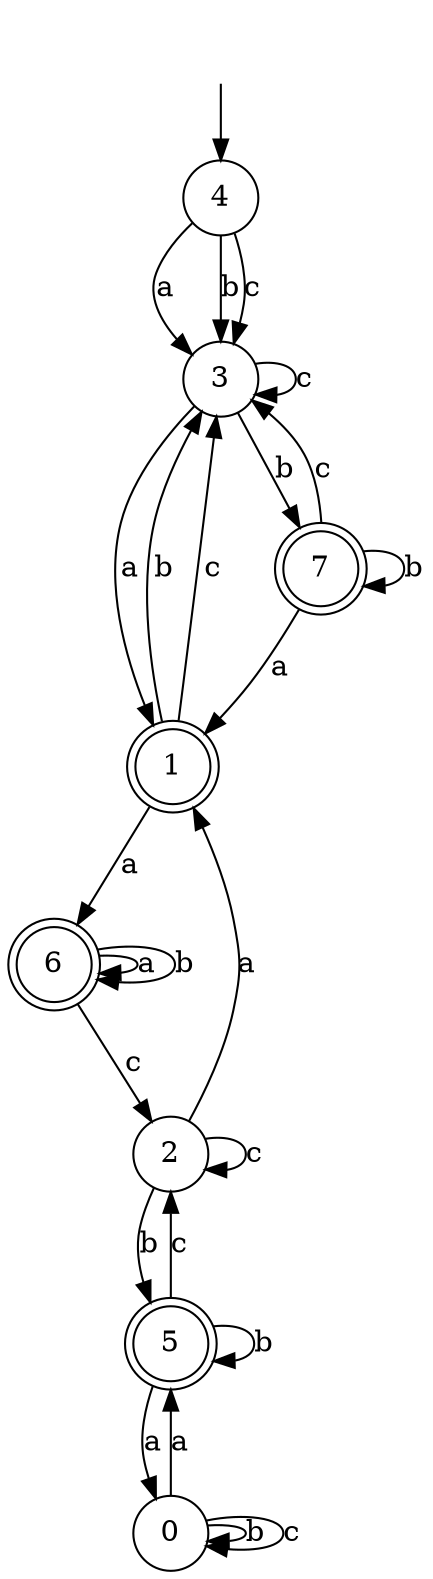 digraph g {
__start [label=""shape=none]
	4[shape="circle" label="4"]
	0[shape="circle" label="0"]
	1[shape="doublecircle" label="1"]
	2[shape="circle" label="2"]
	3[shape="circle" label="3"]
	5[shape="doublecircle" label="5"]
	6[shape="doublecircle" label="6"]
	7[shape="doublecircle" label="7"]

__start -> 4
	0 -> 5 [label="a"]
	0 -> 0 [label="b"]
	0 -> 0 [label="c"]
	1 -> 6 [label="a"]
	1 -> 3 [label="b"]
	1 -> 3 [label="c"]
	2 -> 1 [label="a"]
	2 -> 5 [label="b"]
	2 -> 2 [label="c"]
	3 -> 1 [label="a"]
	3 -> 7 [label="b"]
	3 -> 3 [label="c"]
	4 -> 3 [label="a"]
	4 -> 3 [label="b"]
	4 -> 3 [label="c"]
	5 -> 0 [label="a"]
	5 -> 5 [label="b"]
	5 -> 2 [label="c"]
	6 -> 6 [label="a"]
	6 -> 6 [label="b"]
	6 -> 2 [label="c"]
	7 -> 1 [label="a"]
	7 -> 7 [label="b"]
	7 -> 3 [label="c"]
}
